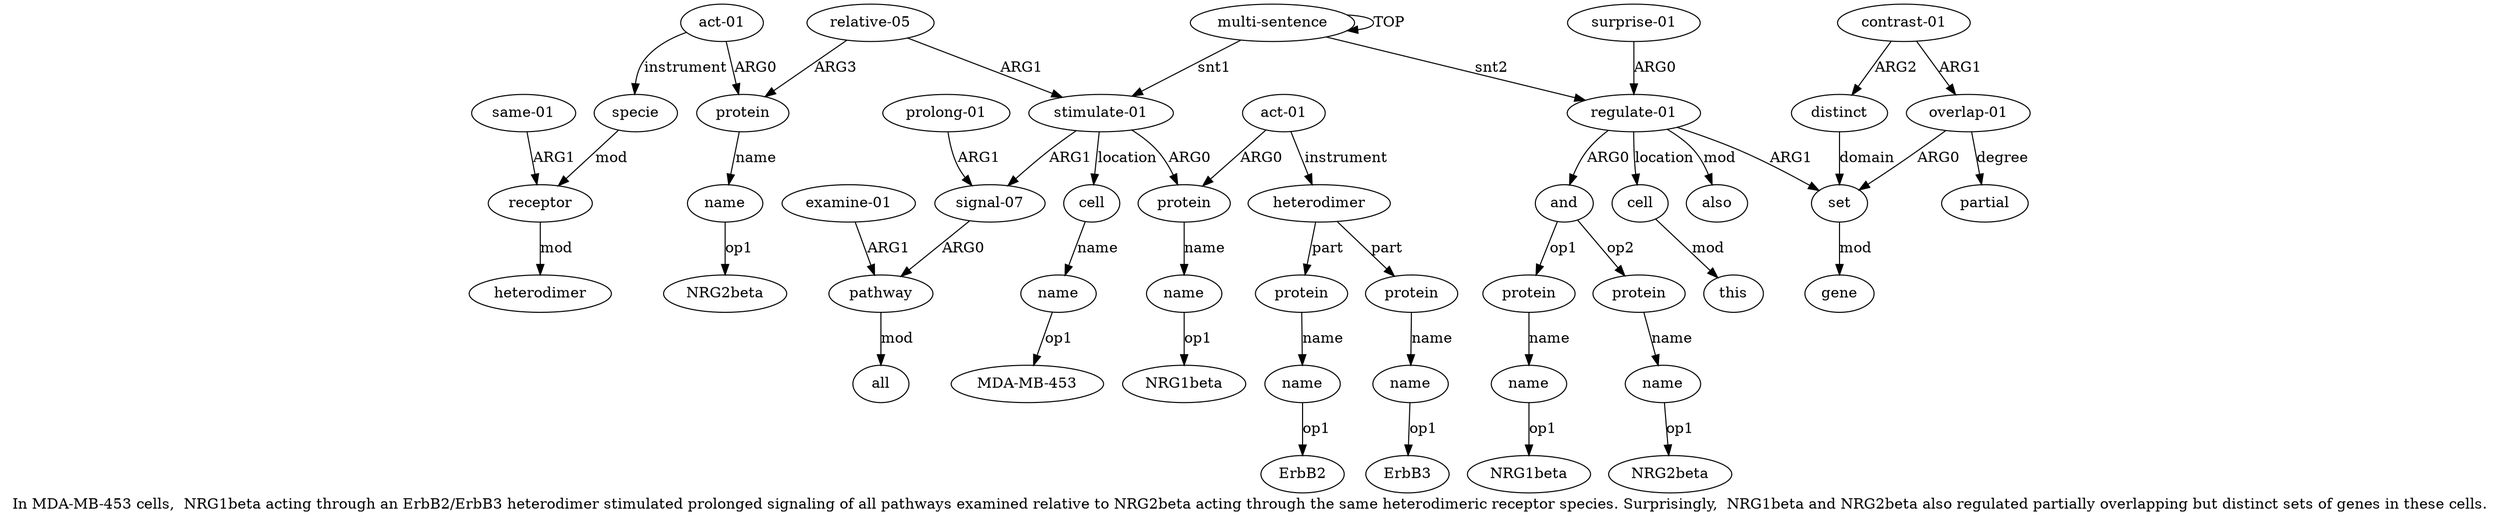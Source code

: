 digraph  {
	graph [label="In MDA-MB-453 cells,  NRG1beta acting through an ErbB2/ErbB3 heterodimer stimulated prolonged signaling of all pathways examined \
relative to NRG2beta acting through the same heterodimeric receptor species. Surprisingly,  NRG1beta and NRG2beta also regulated \
partially overlapping but distinct sets of genes in these cells."];
	node [label="\N"];
	a20	 [color=black,
		gold_ind=20,
		gold_label=receptor,
		label=receptor,
		test_ind=20,
		test_label=receptor];
	a22	 [color=black,
		gold_ind=22,
		gold_label=heterodimer,
		label=heterodimer,
		test_ind=22,
		test_label=heterodimer];
	a20 -> a22 [key=0,
	color=black,
	gold_label=mod,
	label=mod,
	test_label=mod];
a21 [color=black,
	gold_ind=21,
	gold_label="same-01",
	label="same-01",
	test_ind=21,
	test_label="same-01"];
a21 -> a20 [key=0,
color=black,
gold_label=ARG1,
label=ARG1,
test_label=ARG1];
a23 [color=black,
gold_ind=23,
gold_label=cell,
label=cell,
test_ind=23,
test_label=cell];
a24 [color=black,
gold_ind=24,
gold_label=name,
label=name,
test_ind=24,
test_label=name];
a23 -> a24 [key=0,
color=black,
gold_label=name,
label=name,
test_label=name];
"a24 MDA-MB-453" [color=black,
gold_ind=-1,
gold_label="MDA-MB-453",
label="MDA-MB-453",
test_ind=-1,
test_label="MDA-MB-453"];
a24 -> "a24 MDA-MB-453" [key=0,
color=black,
gold_label=op1,
label=op1,
test_label=op1];
a25 [color=black,
gold_ind=25,
gold_label="regulate-01",
label="regulate-01",
test_ind=25,
test_label="regulate-01"];
a26 [color=black,
gold_ind=26,
gold_label=and,
label=and,
test_ind=26,
test_label=and];
a25 -> a26 [key=0,
color=black,
gold_label=ARG0,
label=ARG0,
test_label=ARG0];
a31 [color=black,
gold_ind=31,
gold_label=set,
label=set,
test_ind=31,
test_label=set];
a25 -> a31 [key=0,
color=black,
gold_label=ARG1,
label=ARG1,
test_label=ARG1];
a37 [color=black,
gold_ind=37,
gold_label=cell,
label=cell,
test_ind=37,
test_label=cell];
a25 -> a37 [key=0,
color=black,
gold_label=location,
label=location,
test_label=location];
a40 [color=black,
gold_ind=40,
gold_label=also,
label=also,
test_ind=40,
test_label=also];
a25 -> a40 [key=0,
color=black,
gold_label=mod,
label=mod,
test_label=mod];
a27 [color=black,
gold_ind=27,
gold_label=protein,
label=protein,
test_ind=27,
test_label=protein];
a26 -> a27 [key=0,
color=black,
gold_label=op1,
label=op1,
test_label=op1];
a29 [color=black,
gold_ind=29,
gold_label=protein,
label=protein,
test_ind=29,
test_label=protein];
a26 -> a29 [key=0,
color=black,
gold_label=op2,
label=op2,
test_label=op2];
a28 [color=black,
gold_ind=28,
gold_label=name,
label=name,
test_ind=28,
test_label=name];
a27 -> a28 [key=0,
color=black,
gold_label=name,
label=name,
test_label=name];
"a28 NRG1beta" [color=black,
gold_ind=-1,
gold_label=NRG1beta,
label=NRG1beta,
test_ind=-1,
test_label=NRG1beta];
a28 -> "a28 NRG1beta" [key=0,
color=black,
gold_label=op1,
label=op1,
test_label=op1];
a30 [color=black,
gold_ind=30,
gold_label=name,
label=name,
test_ind=30,
test_label=name];
a29 -> a30 [key=0,
color=black,
gold_label=name,
label=name,
test_label=name];
a32 [color=black,
gold_ind=32,
gold_label=gene,
label=gene,
test_ind=32,
test_label=gene];
a31 -> a32 [key=0,
color=black,
gold_label=mod,
label=mod,
test_label=mod];
"a30 NRG2beta" [color=black,
gold_ind=-1,
gold_label=NRG2beta,
label=NRG2beta,
test_ind=-1,
test_label=NRG2beta];
a30 -> "a30 NRG2beta" [key=0,
color=black,
gold_label=op1,
label=op1,
test_label=op1];
"a3 NRG1beta" [color=black,
gold_ind=-1,
gold_label=NRG1beta,
label=NRG1beta,
test_ind=-1,
test_label=NRG1beta];
a38 [color=black,
gold_ind=38,
gold_label=this,
label=this,
test_ind=38,
test_label=this];
a37 -> a38 [key=0,
color=black,
gold_label=mod,
label=mod,
test_label=mod];
"a9 ErbB3" [color=black,
gold_ind=-1,
gold_label=ErbB3,
label=ErbB3,
test_ind=-1,
test_label=ErbB3];
a36 [color=black,
gold_ind=36,
gold_label=distinct,
label=distinct,
test_ind=36,
test_label=distinct];
a36 -> a31 [key=0,
color=black,
gold_label=domain,
label=domain,
test_label=domain];
a33 [color=black,
gold_ind=33,
gold_label="overlap-01",
label="overlap-01",
test_ind=33,
test_label="overlap-01"];
a33 -> a31 [key=0,
color=black,
gold_label=ARG0,
label=ARG0,
test_label=ARG0];
a34 [color=black,
gold_ind=34,
gold_label=partial,
label=partial,
test_ind=34,
test_label=partial];
a33 -> a34 [key=0,
color=black,
gold_label=degree,
label=degree,
test_label=degree];
a35 [color=black,
gold_ind=35,
gold_label="contrast-01",
label="contrast-01",
test_ind=35,
test_label="contrast-01"];
a35 -> a36 [key=0,
color=black,
gold_label=ARG2,
label=ARG2,
test_label=ARG2];
a35 -> a33 [key=0,
color=black,
gold_label=ARG1,
label=ARG1,
test_label=ARG1];
"a7 ErbB2" [color=black,
gold_ind=-1,
gold_label=ErbB2,
label=ErbB2,
test_ind=-1,
test_label=ErbB2];
a15 [color=black,
gold_ind=15,
gold_label="relative-05",
label="relative-05",
test_ind=15,
test_label="relative-05"];
a16 [color=black,
gold_ind=16,
gold_label=protein,
label=protein,
test_ind=16,
test_label=protein];
a15 -> a16 [key=0,
color=black,
gold_label=ARG3,
label=ARG3,
test_label=ARG3];
a1 [color=black,
gold_ind=1,
gold_label="stimulate-01",
label="stimulate-01",
test_ind=1,
test_label="stimulate-01"];
a15 -> a1 [key=0,
color=black,
gold_label=ARG1,
label=ARG1,
test_label=ARG1];
a14 [color=black,
gold_ind=14,
gold_label="prolong-01",
label="prolong-01",
test_ind=14,
test_label="prolong-01"];
a10 [color=black,
gold_ind=10,
gold_label="signal-07",
label="signal-07",
test_ind=10,
test_label="signal-07"];
a14 -> a10 [key=0,
color=black,
gold_label=ARG1,
label=ARG1,
test_label=ARG1];
a17 [color=black,
gold_ind=17,
gold_label=name,
label=name,
test_ind=17,
test_label=name];
"a17 NRG2beta" [color=black,
gold_ind=-1,
gold_label=NRG2beta,
label=NRG2beta,
test_ind=-1,
test_label=NRG2beta];
a17 -> "a17 NRG2beta" [key=0,
color=black,
gold_label=op1,
label=op1,
test_label=op1];
a16 -> a17 [key=0,
color=black,
gold_label=name,
label=name,
test_label=name];
a11 [color=black,
gold_ind=11,
gold_label=pathway,
label=pathway,
test_ind=11,
test_label=pathway];
a12 [color=black,
gold_ind=12,
gold_label=all,
label=all,
test_ind=12,
test_label=all];
a11 -> a12 [key=0,
color=black,
gold_label=mod,
label=mod,
test_label=mod];
a10 -> a11 [key=0,
color=black,
gold_label=ARG0,
label=ARG0,
test_label=ARG0];
a13 [color=black,
gold_ind=13,
gold_label="examine-01",
label="examine-01",
test_ind=13,
test_label="examine-01"];
a13 -> a11 [key=0,
color=black,
gold_label=ARG1,
label=ARG1,
test_label=ARG1];
a39 [color=black,
gold_ind=39,
gold_label="surprise-01",
label="surprise-01",
test_ind=39,
test_label="surprise-01"];
a39 -> a25 [key=0,
color=black,
gold_label=ARG0,
label=ARG0,
test_label=ARG0];
a19 [color=black,
gold_ind=19,
gold_label=specie,
label=specie,
test_ind=19,
test_label=specie];
a19 -> a20 [key=0,
color=black,
gold_label=mod,
label=mod,
test_label=mod];
a18 [color=black,
gold_ind=18,
gold_label="act-01",
label="act-01",
test_ind=18,
test_label="act-01"];
a18 -> a16 [key=0,
color=black,
gold_label=ARG0,
label=ARG0,
test_label=ARG0];
a18 -> a19 [key=0,
color=black,
gold_label=instrument,
label=instrument,
test_label=instrument];
a1 -> a23 [key=0,
color=black,
gold_label=location,
label=location,
test_label=location];
a1 -> a10 [key=0,
color=black,
gold_label=ARG1,
label=ARG1,
test_label=ARG1];
a2 [color=black,
gold_ind=2,
gold_label=protein,
label=protein,
test_ind=2,
test_label=protein];
a1 -> a2 [key=0,
color=black,
gold_label=ARG0,
label=ARG0,
test_label=ARG0];
a0 [color=black,
gold_ind=0,
gold_label="multi-sentence",
label="multi-sentence",
test_ind=0,
test_label="multi-sentence"];
a0 -> a25 [key=0,
color=black,
gold_label=snt2,
label=snt2,
test_label=snt2];
a0 -> a1 [key=0,
color=black,
gold_label=snt1,
label=snt1,
test_label=snt1];
a0 -> a0 [key=0,
color=black,
gold_label=TOP,
label=TOP,
test_label=TOP];
a3 [color=black,
gold_ind=3,
gold_label=name,
label=name,
test_ind=3,
test_label=name];
a3 -> "a3 NRG1beta" [key=0,
color=black,
gold_label=op1,
label=op1,
test_label=op1];
a2 -> a3 [key=0,
color=black,
gold_label=name,
label=name,
test_label=name];
a5 [color=black,
gold_ind=5,
gold_label=heterodimer,
label=heterodimer,
test_ind=5,
test_label=heterodimer];
a6 [color=black,
gold_ind=6,
gold_label=protein,
label=protein,
test_ind=6,
test_label=protein];
a5 -> a6 [key=0,
color=black,
gold_label=part,
label=part,
test_label=part];
a8 [color=black,
gold_ind=8,
gold_label=protein,
label=protein,
test_ind=8,
test_label=protein];
a5 -> a8 [key=0,
color=black,
gold_label=part,
label=part,
test_label=part];
a4 [color=black,
gold_ind=4,
gold_label="act-01",
label="act-01",
test_ind=4,
test_label="act-01"];
a4 -> a2 [key=0,
color=black,
gold_label=ARG0,
label=ARG0,
test_label=ARG0];
a4 -> a5 [key=0,
color=black,
gold_label=instrument,
label=instrument,
test_label=instrument];
a7 [color=black,
gold_ind=7,
gold_label=name,
label=name,
test_ind=7,
test_label=name];
a7 -> "a7 ErbB2" [key=0,
color=black,
gold_label=op1,
label=op1,
test_label=op1];
a6 -> a7 [key=0,
color=black,
gold_label=name,
label=name,
test_label=name];
a9 [color=black,
gold_ind=9,
gold_label=name,
label=name,
test_ind=9,
test_label=name];
a9 -> "a9 ErbB3" [key=0,
color=black,
gold_label=op1,
label=op1,
test_label=op1];
a8 -> a9 [key=0,
color=black,
gold_label=name,
label=name,
test_label=name];
}
